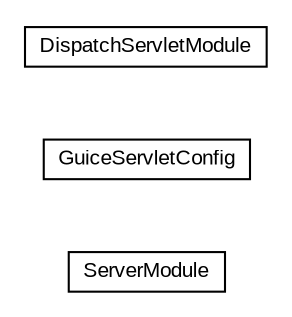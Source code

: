 #!/usr/local/bin/dot
#
# Class diagram 
# Generated by UMLGraph version R5_6-24-gf6e263 (http://www.umlgraph.org/)
#

digraph G {
	edge [fontname="arial",fontsize=10,labelfontname="arial",labelfontsize=10];
	node [fontname="arial",fontsize=10,shape=plaintext];
	nodesep=0.25;
	ranksep=0.5;
	rankdir=LR;
	// com.gwtplatform.carstore.server.guice.ServerModule
	c81848 [label=<<table title="com.gwtplatform.carstore.server.guice.ServerModule" border="0" cellborder="1" cellspacing="0" cellpadding="2" port="p" href="./ServerModule.html">
		<tr><td><table border="0" cellspacing="0" cellpadding="1">
<tr><td align="center" balign="center"> ServerModule </td></tr>
		</table></td></tr>
		</table>>, URL="./ServerModule.html", fontname="arial", fontcolor="black", fontsize=10.0];
	// com.gwtplatform.carstore.server.guice.GuiceServletConfig
	c81849 [label=<<table title="com.gwtplatform.carstore.server.guice.GuiceServletConfig" border="0" cellborder="1" cellspacing="0" cellpadding="2" port="p" href="./GuiceServletConfig.html">
		<tr><td><table border="0" cellspacing="0" cellpadding="1">
<tr><td align="center" balign="center"> GuiceServletConfig </td></tr>
		</table></td></tr>
		</table>>, URL="./GuiceServletConfig.html", fontname="arial", fontcolor="black", fontsize=10.0];
	// com.gwtplatform.carstore.server.guice.DispatchServletModule
	c81850 [label=<<table title="com.gwtplatform.carstore.server.guice.DispatchServletModule" border="0" cellborder="1" cellspacing="0" cellpadding="2" port="p" href="./DispatchServletModule.html">
		<tr><td><table border="0" cellspacing="0" cellpadding="1">
<tr><td align="center" balign="center"> DispatchServletModule </td></tr>
		</table></td></tr>
		</table>>, URL="./DispatchServletModule.html", fontname="arial", fontcolor="black", fontsize=10.0];
}

